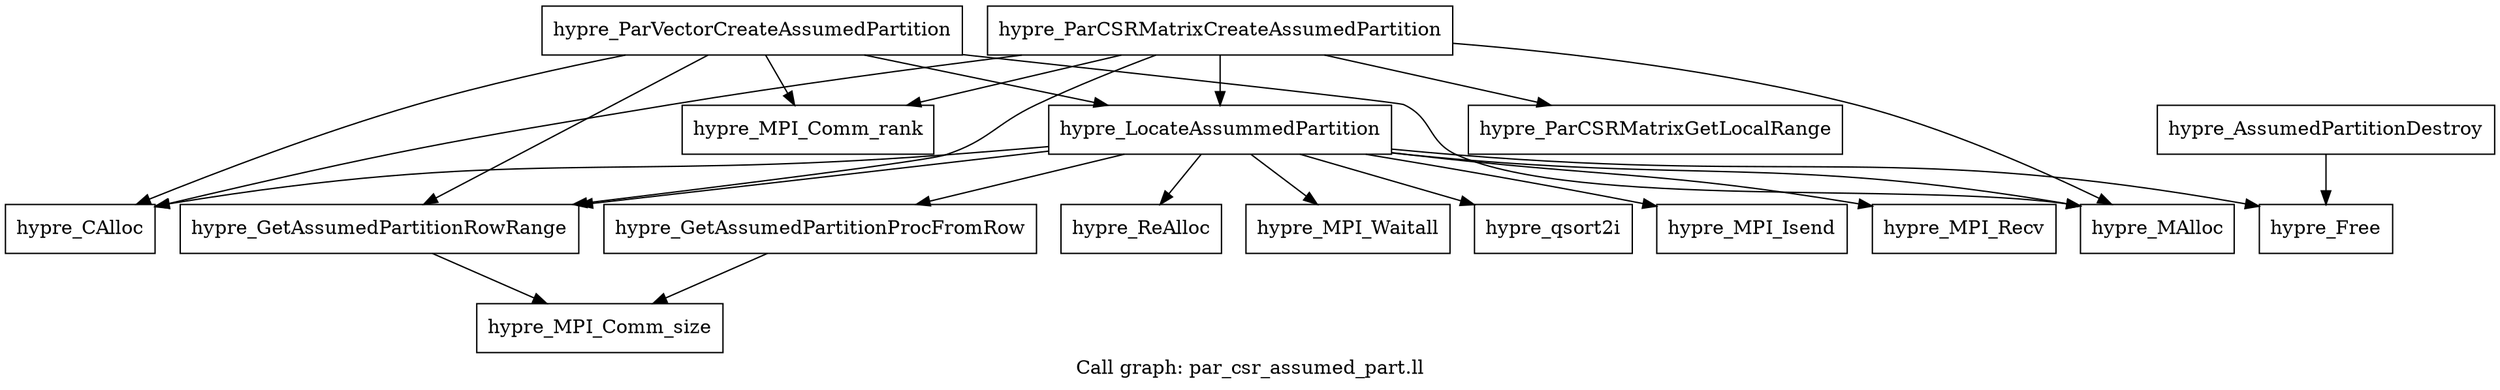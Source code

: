digraph "Call graph: par_csr_assumed_part.ll" {
	label="Call graph: par_csr_assumed_part.ll";

	Node0x5624635a7b20 [shape=record,label="{hypre_LocateAssummedPartition}"];
	Node0x5624635a7b20 -> Node0x5624635a96e0;
	Node0x5624635a7b20 -> Node0x5624635abca0;
	Node0x5624635a7b20 -> Node0x5624635b4ce0;
	Node0x5624635a7b20 -> Node0x5624635ac0c0;
	Node0x5624635a7b20 -> Node0x5624635ad430;
	Node0x5624635a7b20 -> Node0x5624635b3720;
	Node0x5624635a7b20 -> Node0x5624635c3e10;
	Node0x5624635a7b20 -> Node0x5624635b2c40;
	Node0x5624635a7b20 -> Node0x5624635c3e90;
	Node0x5624635a7b20 -> Node0x5624635b2d50;
	Node0x5624635a96e0 [shape=record,label="{hypre_MAlloc}"];
	Node0x5624635abca0 [shape=record,label="{hypre_GetAssumedPartitionProcFromRow}"];
	Node0x5624635abca0 -> Node0x5624635b5400;
	Node0x5624635ac0c0 [shape=record,label="{hypre_ReAlloc}"];
	Node0x5624635ad430 [shape=record,label="{hypre_GetAssumedPartitionRowRange}"];
	Node0x5624635ad430 -> Node0x5624635b5400;
	Node0x5624635c3e10 [shape=record,label="{hypre_CAlloc}"];
	Node0x5624635c3e90 [shape=record,label="{hypre_MPI_Isend}"];
	Node0x5624635b2d50 [shape=record,label="{hypre_MPI_Recv}"];
	Node0x5624635b2c40 [shape=record,label="{hypre_qsort2i}"];
	Node0x5624635b3720 [shape=record,label="{hypre_MPI_Waitall}"];
	Node0x5624635b4ce0 [shape=record,label="{hypre_Free}"];
	Node0x5624635b9930 [shape=record,label="{hypre_ParCSRMatrixCreateAssumedPartition}"];
	Node0x5624635b9930 -> Node0x5624635b9dc0;
	Node0x5624635b9930 -> Node0x562463585c90;
	Node0x5624635b9930 -> Node0x5624635c3e10;
	Node0x5624635b9930 -> Node0x5624635ad430;
	Node0x5624635b9930 -> Node0x5624635a96e0;
	Node0x5624635b9930 -> Node0x5624635a7b20;
	Node0x5624635b9dc0 [shape=record,label="{hypre_ParCSRMatrixGetLocalRange}"];
	Node0x562463585c90 [shape=record,label="{hypre_MPI_Comm_rank}"];
	Node0x5624635aacf0 [shape=record,label="{hypre_AssumedPartitionDestroy}"];
	Node0x5624635aacf0 -> Node0x5624635b4ce0;
	Node0x5624635b5400 [shape=record,label="{hypre_MPI_Comm_size}"];
	Node0x56246358c8a0 [shape=record,label="{hypre_ParVectorCreateAssumedPartition}"];
	Node0x56246358c8a0 -> Node0x562463585c90;
	Node0x56246358c8a0 -> Node0x5624635c3e10;
	Node0x56246358c8a0 -> Node0x5624635ad430;
	Node0x56246358c8a0 -> Node0x5624635a96e0;
	Node0x56246358c8a0 -> Node0x5624635a7b20;
}
